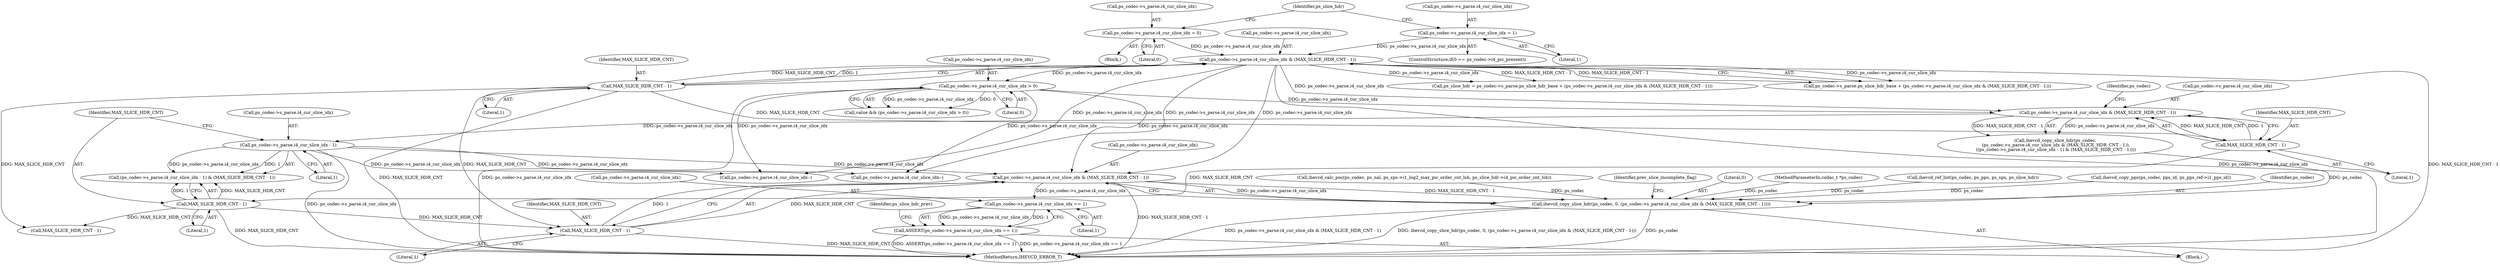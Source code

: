 digraph "0_Android_7c9be319a279654e55a6d757265f88c61a16a4d5@pointer" {
"1002527" [label="(Call,ps_codec->s_parse.i4_cur_slice_idx & (MAX_SLICE_HDR_CNT - 1))"];
"1000436" [label="(Call,ps_codec->s_parse.i4_cur_slice_idx > 0)"];
"1000411" [label="(Call,ps_codec->s_parse.i4_cur_slice_idx & (MAX_SLICE_HDR_CNT - 1))"];
"1000396" [label="(Call,ps_codec->s_parse.i4_cur_slice_idx = 1)"];
"1000381" [label="(Call,ps_codec->s_parse.i4_cur_slice_idx = 0)"];
"1000417" [label="(Call,MAX_SLICE_HDR_CNT - 1)"];
"1000456" [label="(Call,ps_codec->s_parse.i4_cur_slice_idx - 1)"];
"1000446" [label="(Call,ps_codec->s_parse.i4_cur_slice_idx & (MAX_SLICE_HDR_CNT - 1))"];
"1000452" [label="(Call,MAX_SLICE_HDR_CNT - 1)"];
"1002533" [label="(Call,MAX_SLICE_HDR_CNT - 1)"];
"1000463" [label="(Call,MAX_SLICE_HDR_CNT - 1)"];
"1002524" [label="(Call,ihevcd_copy_slice_hdr(ps_codec, 0, (ps_codec->s_parse.i4_cur_slice_idx & (MAX_SLICE_HDR_CNT - 1))))"];
"1002540" [label="(Call,ps_codec->s_parse.i4_cur_slice_idx == 1)"];
"1002539" [label="(Call,ASSERT(ps_codec->s_parse.i4_cur_slice_idx == 1))"];
"1002540" [label="(Call,ps_codec->s_parse.i4_cur_slice_idx == 1)"];
"1000442" [label="(Literal,0)"];
"1000452" [label="(Call,MAX_SLICE_HDR_CNT - 1)"];
"1000390" [label="(ControlStructure,if(0 == ps_codec->i4_pic_present))"];
"1000411" [label="(Call,ps_codec->s_parse.i4_cur_slice_idx & (MAX_SLICE_HDR_CNT - 1))"];
"1000444" [label="(Call,ihevcd_copy_slice_hdr(ps_codec,\n (ps_codec->s_parse.i4_cur_slice_idx & (MAX_SLICE_HDR_CNT - 1)),\n ((ps_codec->s_parse.i4_cur_slice_idx - 1) & (MAX_SLICE_HDR_CNT - 1))))"];
"1000412" [label="(Call,ps_codec->s_parse.i4_cur_slice_idx)"];
"1000457" [label="(Call,ps_codec->s_parse.i4_cur_slice_idx)"];
"1000269" [label="(Call,ihevcd_copy_pps(ps_codec, pps_id, ps_pps_ref->i1_pps_id))"];
"1002515" [label="(Block,)"];
"1002546" [label="(Literal,1)"];
"1002525" [label="(Identifier,ps_codec)"];
"1000404" [label="(Identifier,ps_slice_hdr)"];
"1002533" [label="(Call,MAX_SLICE_HDR_CNT - 1)"];
"1000381" [label="(Call,ps_codec->s_parse.i4_cur_slice_idx = 0)"];
"1000459" [label="(Identifier,ps_codec)"];
"1000454" [label="(Literal,1)"];
"1001678" [label="(Call,ihevcd_calc_poc(ps_codec, ps_nal, ps_sps->i1_log2_max_pic_order_cnt_lsb, ps_slice_hdr->i4_pic_order_cnt_lsb))"];
"1002527" [label="(Call,ps_codec->s_parse.i4_cur_slice_idx & (MAX_SLICE_HDR_CNT - 1))"];
"1000419" [label="(Literal,1)"];
"1000382" [label="(Call,ps_codec->s_parse.i4_cur_slice_idx)"];
"1000446" [label="(Call,ps_codec->s_parse.i4_cur_slice_idx & (MAX_SLICE_HDR_CNT - 1))"];
"1000380" [label="(Block,)"];
"1000403" [label="(Call,ps_slice_hdr = ps_codec->s_parse.ps_slice_hdr_base + (ps_codec->s_parse.i4_cur_slice_idx & (MAX_SLICE_HDR_CNT - 1)))"];
"1002539" [label="(Call,ASSERT(ps_codec->s_parse.i4_cur_slice_idx == 1))"];
"1000456" [label="(Call,ps_codec->s_parse.i4_cur_slice_idx - 1)"];
"1000387" [label="(Literal,0)"];
"1000397" [label="(Call,ps_codec->s_parse.i4_cur_slice_idx)"];
"1002524" [label="(Call,ihevcd_copy_slice_hdr(ps_codec, 0, (ps_codec->s_parse.i4_cur_slice_idx & (MAX_SLICE_HDR_CNT - 1))))"];
"1001803" [label="(Call,MAX_SLICE_HDR_CNT - 1)"];
"1002535" [label="(Literal,1)"];
"1000465" [label="(Literal,1)"];
"1000447" [label="(Call,ps_codec->s_parse.i4_cur_slice_idx)"];
"1000418" [label="(Identifier,MAX_SLICE_HDR_CNT)"];
"1000462" [label="(Literal,1)"];
"1002537" [label="(Identifier,prev_slice_incomplete_flag)"];
"1002661" [label="(MethodReturn,IHEVCD_ERROR_T)"];
"1002638" [label="(Call,ps_codec->s_parse.i4_cur_slice_idx--)"];
"1000405" [label="(Call,ps_codec->s_parse.ps_slice_hdr_base + (ps_codec->s_parse.i4_cur_slice_idx & (MAX_SLICE_HDR_CNT - 1)))"];
"1000396" [label="(Call,ps_codec->s_parse.i4_cur_slice_idx = 1)"];
"1002534" [label="(Identifier,MAX_SLICE_HDR_CNT)"];
"1001766" [label="(Call,ps_codec->s_parse.i4_cur_slice_idx--)"];
"1002528" [label="(Call,ps_codec->s_parse.i4_cur_slice_idx)"];
"1000417" [label="(Call,MAX_SLICE_HDR_CNT - 1)"];
"1000455" [label="(Call,(ps_codec->s_parse.i4_cur_slice_idx - 1) & (MAX_SLICE_HDR_CNT - 1))"];
"1002549" [label="(Identifier,ps_slice_hdr_prev)"];
"1000453" [label="(Identifier,MAX_SLICE_HDR_CNT)"];
"1000437" [label="(Call,ps_codec->s_parse.i4_cur_slice_idx)"];
"1000436" [label="(Call,ps_codec->s_parse.i4_cur_slice_idx > 0)"];
"1002526" [label="(Literal,0)"];
"1000130" [label="(MethodParameterIn,codec_t *ps_codec)"];
"1000464" [label="(Identifier,MAX_SLICE_HDR_CNT)"];
"1002541" [label="(Call,ps_codec->s_parse.i4_cur_slice_idx)"];
"1000463" [label="(Call,MAX_SLICE_HDR_CNT - 1)"];
"1000434" [label="(Call,value && (ps_codec->s_parse.i4_cur_slice_idx > 0))"];
"1002207" [label="(Call,ihevcd_ref_list(ps_codec, ps_pps, ps_sps, ps_slice_hdr))"];
"1000402" [label="(Literal,1)"];
"1002527" -> "1002524"  [label="AST: "];
"1002527" -> "1002533"  [label="CFG: "];
"1002528" -> "1002527"  [label="AST: "];
"1002533" -> "1002527"  [label="AST: "];
"1002524" -> "1002527"  [label="CFG: "];
"1002527" -> "1002661"  [label="DDG: MAX_SLICE_HDR_CNT - 1"];
"1002527" -> "1002524"  [label="DDG: ps_codec->s_parse.i4_cur_slice_idx"];
"1002527" -> "1002524"  [label="DDG: MAX_SLICE_HDR_CNT - 1"];
"1000436" -> "1002527"  [label="DDG: ps_codec->s_parse.i4_cur_slice_idx"];
"1000456" -> "1002527"  [label="DDG: ps_codec->s_parse.i4_cur_slice_idx"];
"1000411" -> "1002527"  [label="DDG: ps_codec->s_parse.i4_cur_slice_idx"];
"1002533" -> "1002527"  [label="DDG: MAX_SLICE_HDR_CNT"];
"1002533" -> "1002527"  [label="DDG: 1"];
"1002527" -> "1002540"  [label="DDG: ps_codec->s_parse.i4_cur_slice_idx"];
"1000436" -> "1000434"  [label="AST: "];
"1000436" -> "1000442"  [label="CFG: "];
"1000437" -> "1000436"  [label="AST: "];
"1000442" -> "1000436"  [label="AST: "];
"1000434" -> "1000436"  [label="CFG: "];
"1000436" -> "1002661"  [label="DDG: ps_codec->s_parse.i4_cur_slice_idx"];
"1000436" -> "1000434"  [label="DDG: ps_codec->s_parse.i4_cur_slice_idx"];
"1000436" -> "1000434"  [label="DDG: 0"];
"1000411" -> "1000436"  [label="DDG: ps_codec->s_parse.i4_cur_slice_idx"];
"1000436" -> "1000446"  [label="DDG: ps_codec->s_parse.i4_cur_slice_idx"];
"1000436" -> "1001766"  [label="DDG: ps_codec->s_parse.i4_cur_slice_idx"];
"1000436" -> "1002638"  [label="DDG: ps_codec->s_parse.i4_cur_slice_idx"];
"1000411" -> "1000405"  [label="AST: "];
"1000411" -> "1000417"  [label="CFG: "];
"1000412" -> "1000411"  [label="AST: "];
"1000417" -> "1000411"  [label="AST: "];
"1000405" -> "1000411"  [label="CFG: "];
"1000411" -> "1002661"  [label="DDG: ps_codec->s_parse.i4_cur_slice_idx"];
"1000411" -> "1002661"  [label="DDG: MAX_SLICE_HDR_CNT - 1"];
"1000411" -> "1000403"  [label="DDG: ps_codec->s_parse.i4_cur_slice_idx"];
"1000411" -> "1000403"  [label="DDG: MAX_SLICE_HDR_CNT - 1"];
"1000411" -> "1000405"  [label="DDG: ps_codec->s_parse.i4_cur_slice_idx"];
"1000411" -> "1000405"  [label="DDG: MAX_SLICE_HDR_CNT - 1"];
"1000396" -> "1000411"  [label="DDG: ps_codec->s_parse.i4_cur_slice_idx"];
"1000381" -> "1000411"  [label="DDG: ps_codec->s_parse.i4_cur_slice_idx"];
"1000417" -> "1000411"  [label="DDG: MAX_SLICE_HDR_CNT"];
"1000417" -> "1000411"  [label="DDG: 1"];
"1000411" -> "1000446"  [label="DDG: ps_codec->s_parse.i4_cur_slice_idx"];
"1000411" -> "1001766"  [label="DDG: ps_codec->s_parse.i4_cur_slice_idx"];
"1000411" -> "1002638"  [label="DDG: ps_codec->s_parse.i4_cur_slice_idx"];
"1000396" -> "1000390"  [label="AST: "];
"1000396" -> "1000402"  [label="CFG: "];
"1000397" -> "1000396"  [label="AST: "];
"1000402" -> "1000396"  [label="AST: "];
"1000404" -> "1000396"  [label="CFG: "];
"1000381" -> "1000380"  [label="AST: "];
"1000381" -> "1000387"  [label="CFG: "];
"1000382" -> "1000381"  [label="AST: "];
"1000387" -> "1000381"  [label="AST: "];
"1000404" -> "1000381"  [label="CFG: "];
"1000417" -> "1000419"  [label="CFG: "];
"1000418" -> "1000417"  [label="AST: "];
"1000419" -> "1000417"  [label="AST: "];
"1000417" -> "1002661"  [label="DDG: MAX_SLICE_HDR_CNT"];
"1000417" -> "1000452"  [label="DDG: MAX_SLICE_HDR_CNT"];
"1000417" -> "1001803"  [label="DDG: MAX_SLICE_HDR_CNT"];
"1000417" -> "1002533"  [label="DDG: MAX_SLICE_HDR_CNT"];
"1000456" -> "1000455"  [label="AST: "];
"1000456" -> "1000462"  [label="CFG: "];
"1000457" -> "1000456"  [label="AST: "];
"1000462" -> "1000456"  [label="AST: "];
"1000464" -> "1000456"  [label="CFG: "];
"1000456" -> "1002661"  [label="DDG: ps_codec->s_parse.i4_cur_slice_idx"];
"1000456" -> "1000455"  [label="DDG: ps_codec->s_parse.i4_cur_slice_idx"];
"1000456" -> "1000455"  [label="DDG: 1"];
"1000446" -> "1000456"  [label="DDG: ps_codec->s_parse.i4_cur_slice_idx"];
"1000456" -> "1001766"  [label="DDG: ps_codec->s_parse.i4_cur_slice_idx"];
"1000456" -> "1002638"  [label="DDG: ps_codec->s_parse.i4_cur_slice_idx"];
"1000446" -> "1000444"  [label="AST: "];
"1000446" -> "1000452"  [label="CFG: "];
"1000447" -> "1000446"  [label="AST: "];
"1000452" -> "1000446"  [label="AST: "];
"1000459" -> "1000446"  [label="CFG: "];
"1000446" -> "1000444"  [label="DDG: ps_codec->s_parse.i4_cur_slice_idx"];
"1000446" -> "1000444"  [label="DDG: MAX_SLICE_HDR_CNT - 1"];
"1000452" -> "1000446"  [label="DDG: MAX_SLICE_HDR_CNT"];
"1000452" -> "1000446"  [label="DDG: 1"];
"1000452" -> "1000454"  [label="CFG: "];
"1000453" -> "1000452"  [label="AST: "];
"1000454" -> "1000452"  [label="AST: "];
"1000452" -> "1000463"  [label="DDG: MAX_SLICE_HDR_CNT"];
"1002533" -> "1002535"  [label="CFG: "];
"1002534" -> "1002533"  [label="AST: "];
"1002535" -> "1002533"  [label="AST: "];
"1002533" -> "1002661"  [label="DDG: MAX_SLICE_HDR_CNT"];
"1000463" -> "1002533"  [label="DDG: MAX_SLICE_HDR_CNT"];
"1000463" -> "1000455"  [label="AST: "];
"1000463" -> "1000465"  [label="CFG: "];
"1000464" -> "1000463"  [label="AST: "];
"1000465" -> "1000463"  [label="AST: "];
"1000455" -> "1000463"  [label="CFG: "];
"1000463" -> "1002661"  [label="DDG: MAX_SLICE_HDR_CNT"];
"1000463" -> "1000455"  [label="DDG: MAX_SLICE_HDR_CNT"];
"1000463" -> "1000455"  [label="DDG: 1"];
"1000463" -> "1001803"  [label="DDG: MAX_SLICE_HDR_CNT"];
"1002524" -> "1002515"  [label="AST: "];
"1002525" -> "1002524"  [label="AST: "];
"1002526" -> "1002524"  [label="AST: "];
"1002537" -> "1002524"  [label="CFG: "];
"1002524" -> "1002661"  [label="DDG: ps_codec->s_parse.i4_cur_slice_idx & (MAX_SLICE_HDR_CNT - 1)"];
"1002524" -> "1002661"  [label="DDG: ihevcd_copy_slice_hdr(ps_codec, 0, (ps_codec->s_parse.i4_cur_slice_idx & (MAX_SLICE_HDR_CNT - 1)))"];
"1002524" -> "1002661"  [label="DDG: ps_codec"];
"1001678" -> "1002524"  [label="DDG: ps_codec"];
"1000269" -> "1002524"  [label="DDG: ps_codec"];
"1000444" -> "1002524"  [label="DDG: ps_codec"];
"1002207" -> "1002524"  [label="DDG: ps_codec"];
"1000130" -> "1002524"  [label="DDG: ps_codec"];
"1002540" -> "1002539"  [label="AST: "];
"1002540" -> "1002546"  [label="CFG: "];
"1002541" -> "1002540"  [label="AST: "];
"1002546" -> "1002540"  [label="AST: "];
"1002539" -> "1002540"  [label="CFG: "];
"1002540" -> "1002539"  [label="DDG: ps_codec->s_parse.i4_cur_slice_idx"];
"1002540" -> "1002539"  [label="DDG: 1"];
"1002539" -> "1002515"  [label="AST: "];
"1002549" -> "1002539"  [label="CFG: "];
"1002539" -> "1002661"  [label="DDG: ASSERT(ps_codec->s_parse.i4_cur_slice_idx == 1)"];
"1002539" -> "1002661"  [label="DDG: ps_codec->s_parse.i4_cur_slice_idx == 1"];
}
